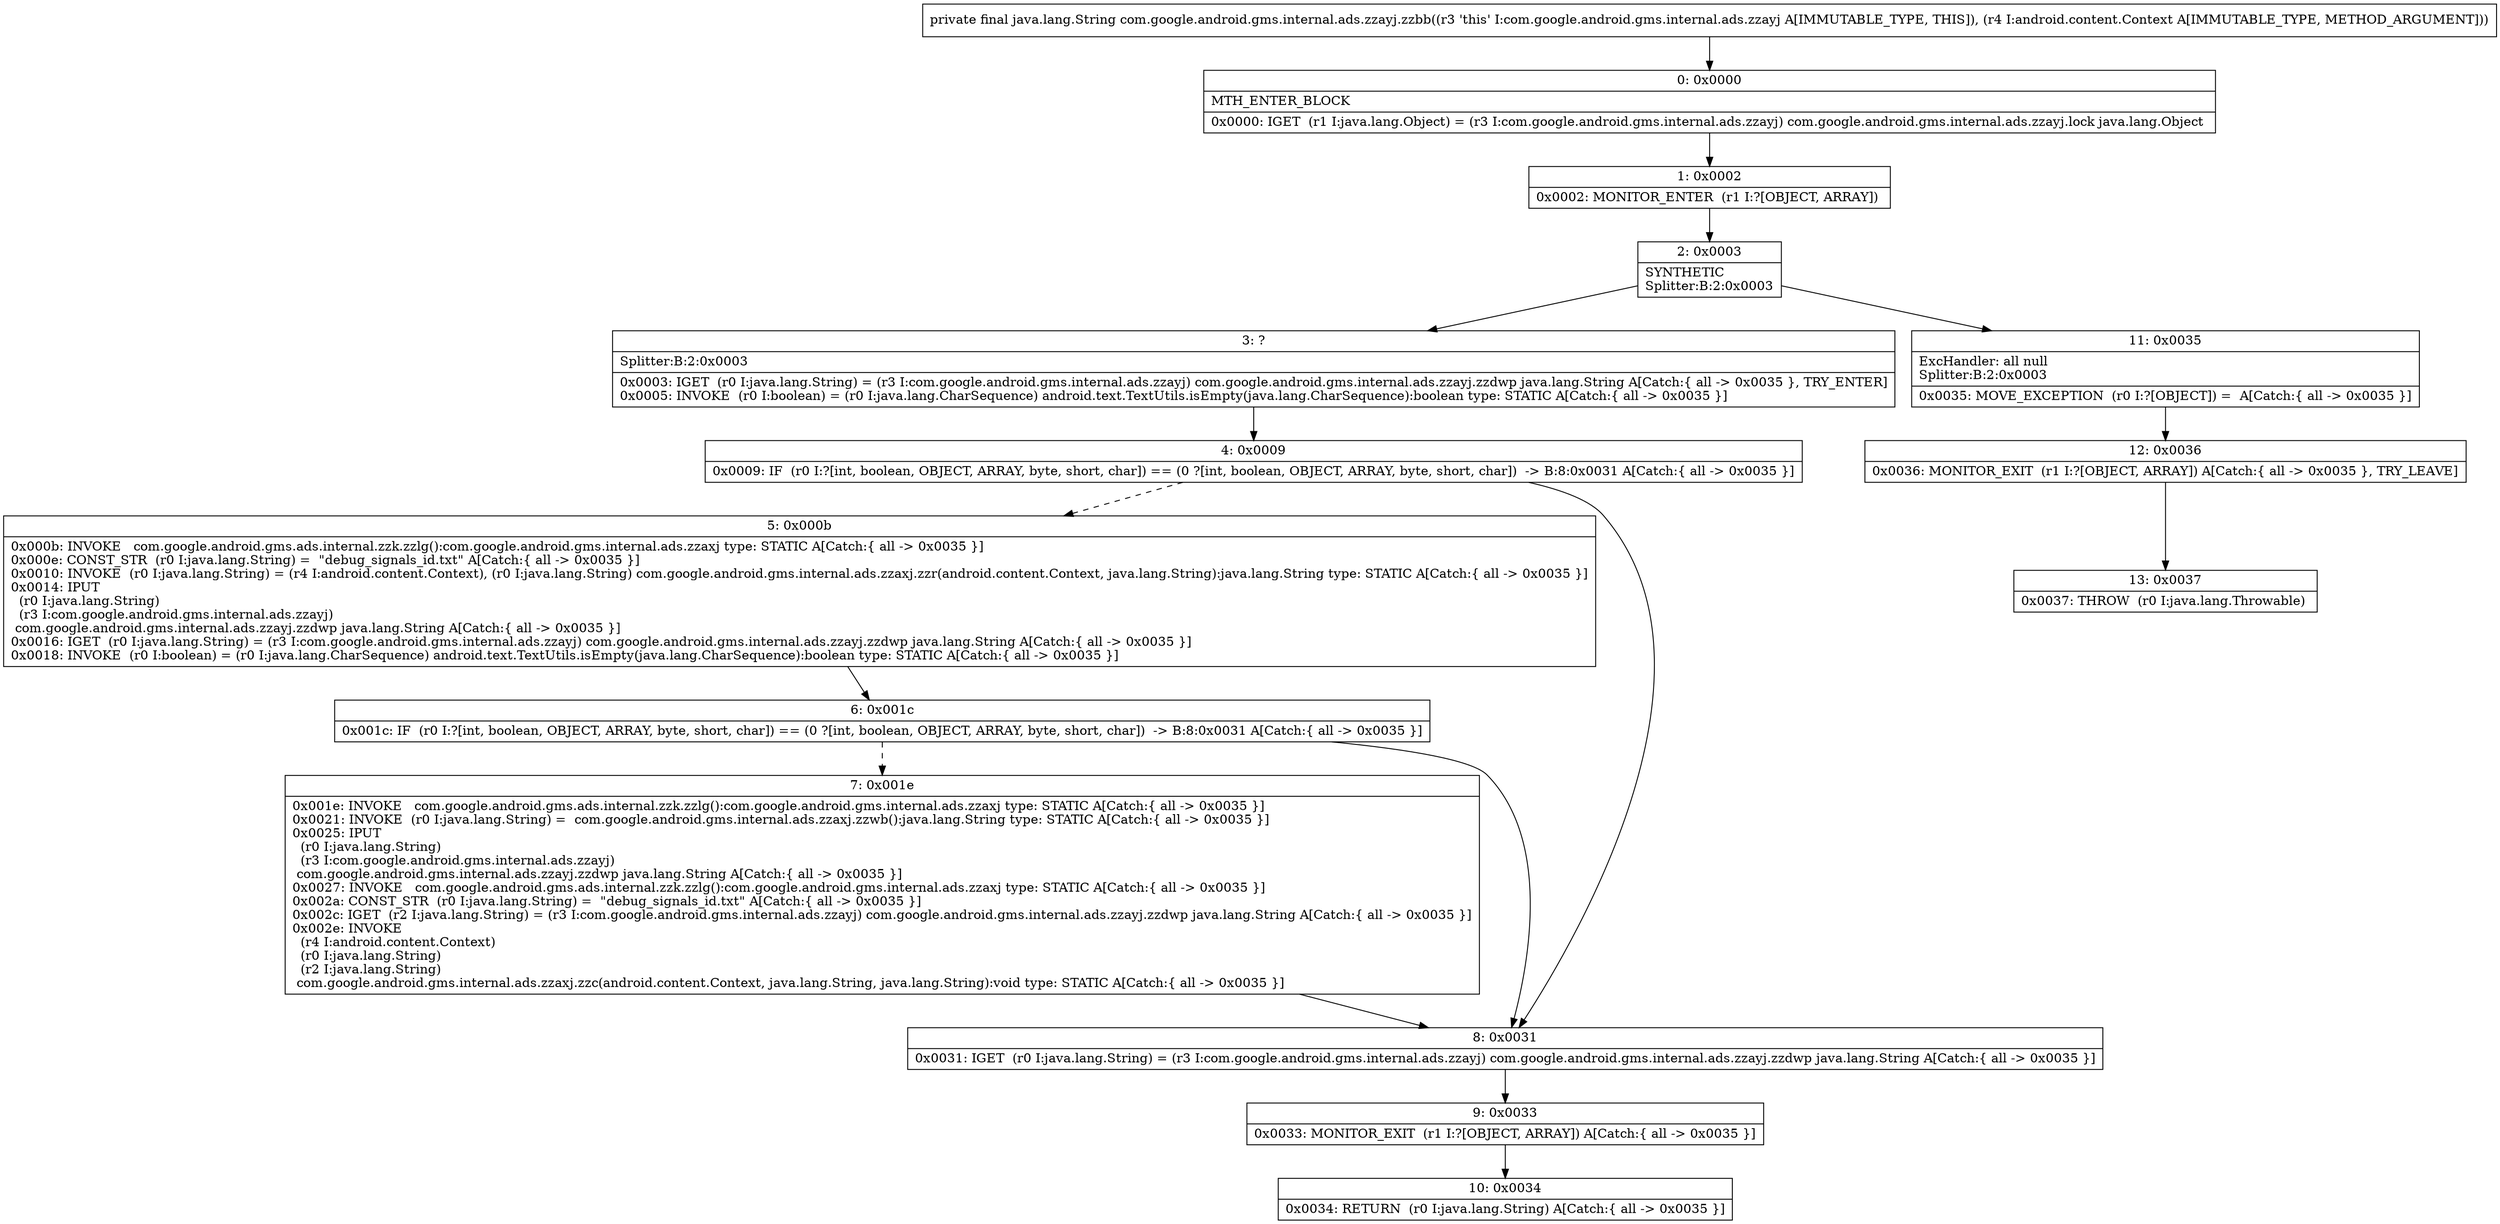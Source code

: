 digraph "CFG forcom.google.android.gms.internal.ads.zzayj.zzbb(Landroid\/content\/Context;)Ljava\/lang\/String;" {
Node_0 [shape=record,label="{0\:\ 0x0000|MTH_ENTER_BLOCK\l|0x0000: IGET  (r1 I:java.lang.Object) = (r3 I:com.google.android.gms.internal.ads.zzayj) com.google.android.gms.internal.ads.zzayj.lock java.lang.Object \l}"];
Node_1 [shape=record,label="{1\:\ 0x0002|0x0002: MONITOR_ENTER  (r1 I:?[OBJECT, ARRAY]) \l}"];
Node_2 [shape=record,label="{2\:\ 0x0003|SYNTHETIC\lSplitter:B:2:0x0003\l}"];
Node_3 [shape=record,label="{3\:\ ?|Splitter:B:2:0x0003\l|0x0003: IGET  (r0 I:java.lang.String) = (r3 I:com.google.android.gms.internal.ads.zzayj) com.google.android.gms.internal.ads.zzayj.zzdwp java.lang.String A[Catch:\{ all \-\> 0x0035 \}, TRY_ENTER]\l0x0005: INVOKE  (r0 I:boolean) = (r0 I:java.lang.CharSequence) android.text.TextUtils.isEmpty(java.lang.CharSequence):boolean type: STATIC A[Catch:\{ all \-\> 0x0035 \}]\l}"];
Node_4 [shape=record,label="{4\:\ 0x0009|0x0009: IF  (r0 I:?[int, boolean, OBJECT, ARRAY, byte, short, char]) == (0 ?[int, boolean, OBJECT, ARRAY, byte, short, char])  \-\> B:8:0x0031 A[Catch:\{ all \-\> 0x0035 \}]\l}"];
Node_5 [shape=record,label="{5\:\ 0x000b|0x000b: INVOKE   com.google.android.gms.ads.internal.zzk.zzlg():com.google.android.gms.internal.ads.zzaxj type: STATIC A[Catch:\{ all \-\> 0x0035 \}]\l0x000e: CONST_STR  (r0 I:java.lang.String) =  \"debug_signals_id.txt\" A[Catch:\{ all \-\> 0x0035 \}]\l0x0010: INVOKE  (r0 I:java.lang.String) = (r4 I:android.content.Context), (r0 I:java.lang.String) com.google.android.gms.internal.ads.zzaxj.zzr(android.content.Context, java.lang.String):java.lang.String type: STATIC A[Catch:\{ all \-\> 0x0035 \}]\l0x0014: IPUT  \l  (r0 I:java.lang.String)\l  (r3 I:com.google.android.gms.internal.ads.zzayj)\l com.google.android.gms.internal.ads.zzayj.zzdwp java.lang.String A[Catch:\{ all \-\> 0x0035 \}]\l0x0016: IGET  (r0 I:java.lang.String) = (r3 I:com.google.android.gms.internal.ads.zzayj) com.google.android.gms.internal.ads.zzayj.zzdwp java.lang.String A[Catch:\{ all \-\> 0x0035 \}]\l0x0018: INVOKE  (r0 I:boolean) = (r0 I:java.lang.CharSequence) android.text.TextUtils.isEmpty(java.lang.CharSequence):boolean type: STATIC A[Catch:\{ all \-\> 0x0035 \}]\l}"];
Node_6 [shape=record,label="{6\:\ 0x001c|0x001c: IF  (r0 I:?[int, boolean, OBJECT, ARRAY, byte, short, char]) == (0 ?[int, boolean, OBJECT, ARRAY, byte, short, char])  \-\> B:8:0x0031 A[Catch:\{ all \-\> 0x0035 \}]\l}"];
Node_7 [shape=record,label="{7\:\ 0x001e|0x001e: INVOKE   com.google.android.gms.ads.internal.zzk.zzlg():com.google.android.gms.internal.ads.zzaxj type: STATIC A[Catch:\{ all \-\> 0x0035 \}]\l0x0021: INVOKE  (r0 I:java.lang.String) =  com.google.android.gms.internal.ads.zzaxj.zzwb():java.lang.String type: STATIC A[Catch:\{ all \-\> 0x0035 \}]\l0x0025: IPUT  \l  (r0 I:java.lang.String)\l  (r3 I:com.google.android.gms.internal.ads.zzayj)\l com.google.android.gms.internal.ads.zzayj.zzdwp java.lang.String A[Catch:\{ all \-\> 0x0035 \}]\l0x0027: INVOKE   com.google.android.gms.ads.internal.zzk.zzlg():com.google.android.gms.internal.ads.zzaxj type: STATIC A[Catch:\{ all \-\> 0x0035 \}]\l0x002a: CONST_STR  (r0 I:java.lang.String) =  \"debug_signals_id.txt\" A[Catch:\{ all \-\> 0x0035 \}]\l0x002c: IGET  (r2 I:java.lang.String) = (r3 I:com.google.android.gms.internal.ads.zzayj) com.google.android.gms.internal.ads.zzayj.zzdwp java.lang.String A[Catch:\{ all \-\> 0x0035 \}]\l0x002e: INVOKE  \l  (r4 I:android.content.Context)\l  (r0 I:java.lang.String)\l  (r2 I:java.lang.String)\l com.google.android.gms.internal.ads.zzaxj.zzc(android.content.Context, java.lang.String, java.lang.String):void type: STATIC A[Catch:\{ all \-\> 0x0035 \}]\l}"];
Node_8 [shape=record,label="{8\:\ 0x0031|0x0031: IGET  (r0 I:java.lang.String) = (r3 I:com.google.android.gms.internal.ads.zzayj) com.google.android.gms.internal.ads.zzayj.zzdwp java.lang.String A[Catch:\{ all \-\> 0x0035 \}]\l}"];
Node_9 [shape=record,label="{9\:\ 0x0033|0x0033: MONITOR_EXIT  (r1 I:?[OBJECT, ARRAY]) A[Catch:\{ all \-\> 0x0035 \}]\l}"];
Node_10 [shape=record,label="{10\:\ 0x0034|0x0034: RETURN  (r0 I:java.lang.String) A[Catch:\{ all \-\> 0x0035 \}]\l}"];
Node_11 [shape=record,label="{11\:\ 0x0035|ExcHandler: all null\lSplitter:B:2:0x0003\l|0x0035: MOVE_EXCEPTION  (r0 I:?[OBJECT]) =  A[Catch:\{ all \-\> 0x0035 \}]\l}"];
Node_12 [shape=record,label="{12\:\ 0x0036|0x0036: MONITOR_EXIT  (r1 I:?[OBJECT, ARRAY]) A[Catch:\{ all \-\> 0x0035 \}, TRY_LEAVE]\l}"];
Node_13 [shape=record,label="{13\:\ 0x0037|0x0037: THROW  (r0 I:java.lang.Throwable) \l}"];
MethodNode[shape=record,label="{private final java.lang.String com.google.android.gms.internal.ads.zzayj.zzbb((r3 'this' I:com.google.android.gms.internal.ads.zzayj A[IMMUTABLE_TYPE, THIS]), (r4 I:android.content.Context A[IMMUTABLE_TYPE, METHOD_ARGUMENT])) }"];
MethodNode -> Node_0;
Node_0 -> Node_1;
Node_1 -> Node_2;
Node_2 -> Node_3;
Node_2 -> Node_11;
Node_3 -> Node_4;
Node_4 -> Node_5[style=dashed];
Node_4 -> Node_8;
Node_5 -> Node_6;
Node_6 -> Node_7[style=dashed];
Node_6 -> Node_8;
Node_7 -> Node_8;
Node_8 -> Node_9;
Node_9 -> Node_10;
Node_11 -> Node_12;
Node_12 -> Node_13;
}

